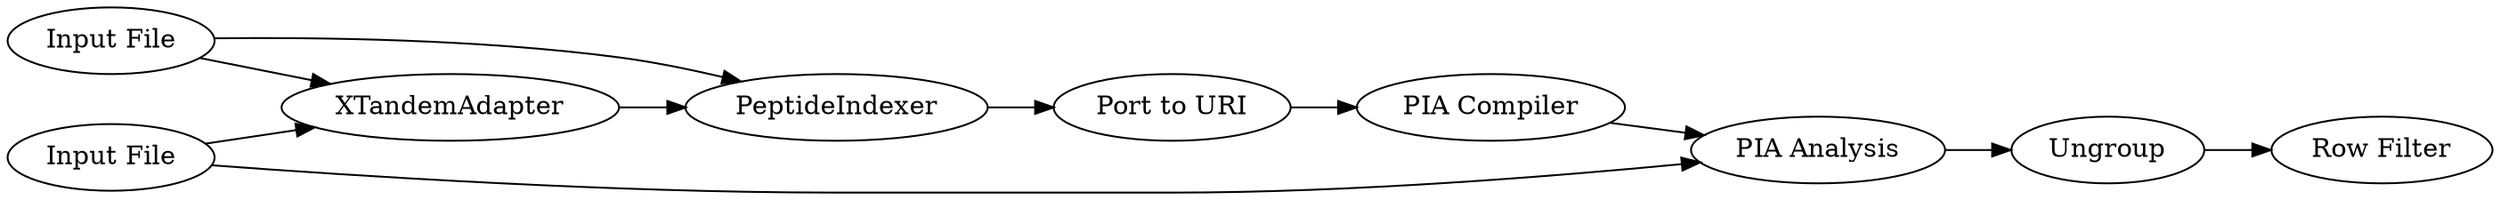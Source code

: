 digraph {
	"2446520097212963245_574" [label=Ungroup]
	"2446520097212963245_567" [label="PIA Analysis"]
	"2446520097212963245_568" [label="Port to URI"]
	"2446520097212963245_570" [label="PIA Compiler"]
	"2446520097212963245_591" [label=PeptideIndexer]
	"2446520097212963245_573" [label="Row Filter"]
	"2446520097212963245_577" [label="Input File"]
	"2446520097212963245_576" [label="Input File"]
	"2446520097212963245_590" [label=XTandemAdapter]
	"2446520097212963245_574" -> "2446520097212963245_573"
	"2446520097212963245_591" -> "2446520097212963245_568"
	"2446520097212963245_577" -> "2446520097212963245_590"
	"2446520097212963245_570" -> "2446520097212963245_567"
	"2446520097212963245_568" -> "2446520097212963245_570"
	"2446520097212963245_576" -> "2446520097212963245_590"
	"2446520097212963245_576" -> "2446520097212963245_567"
	"2446520097212963245_590" -> "2446520097212963245_591"
	"2446520097212963245_567" -> "2446520097212963245_574"
	"2446520097212963245_577" -> "2446520097212963245_591"
	rankdir=LR
}
